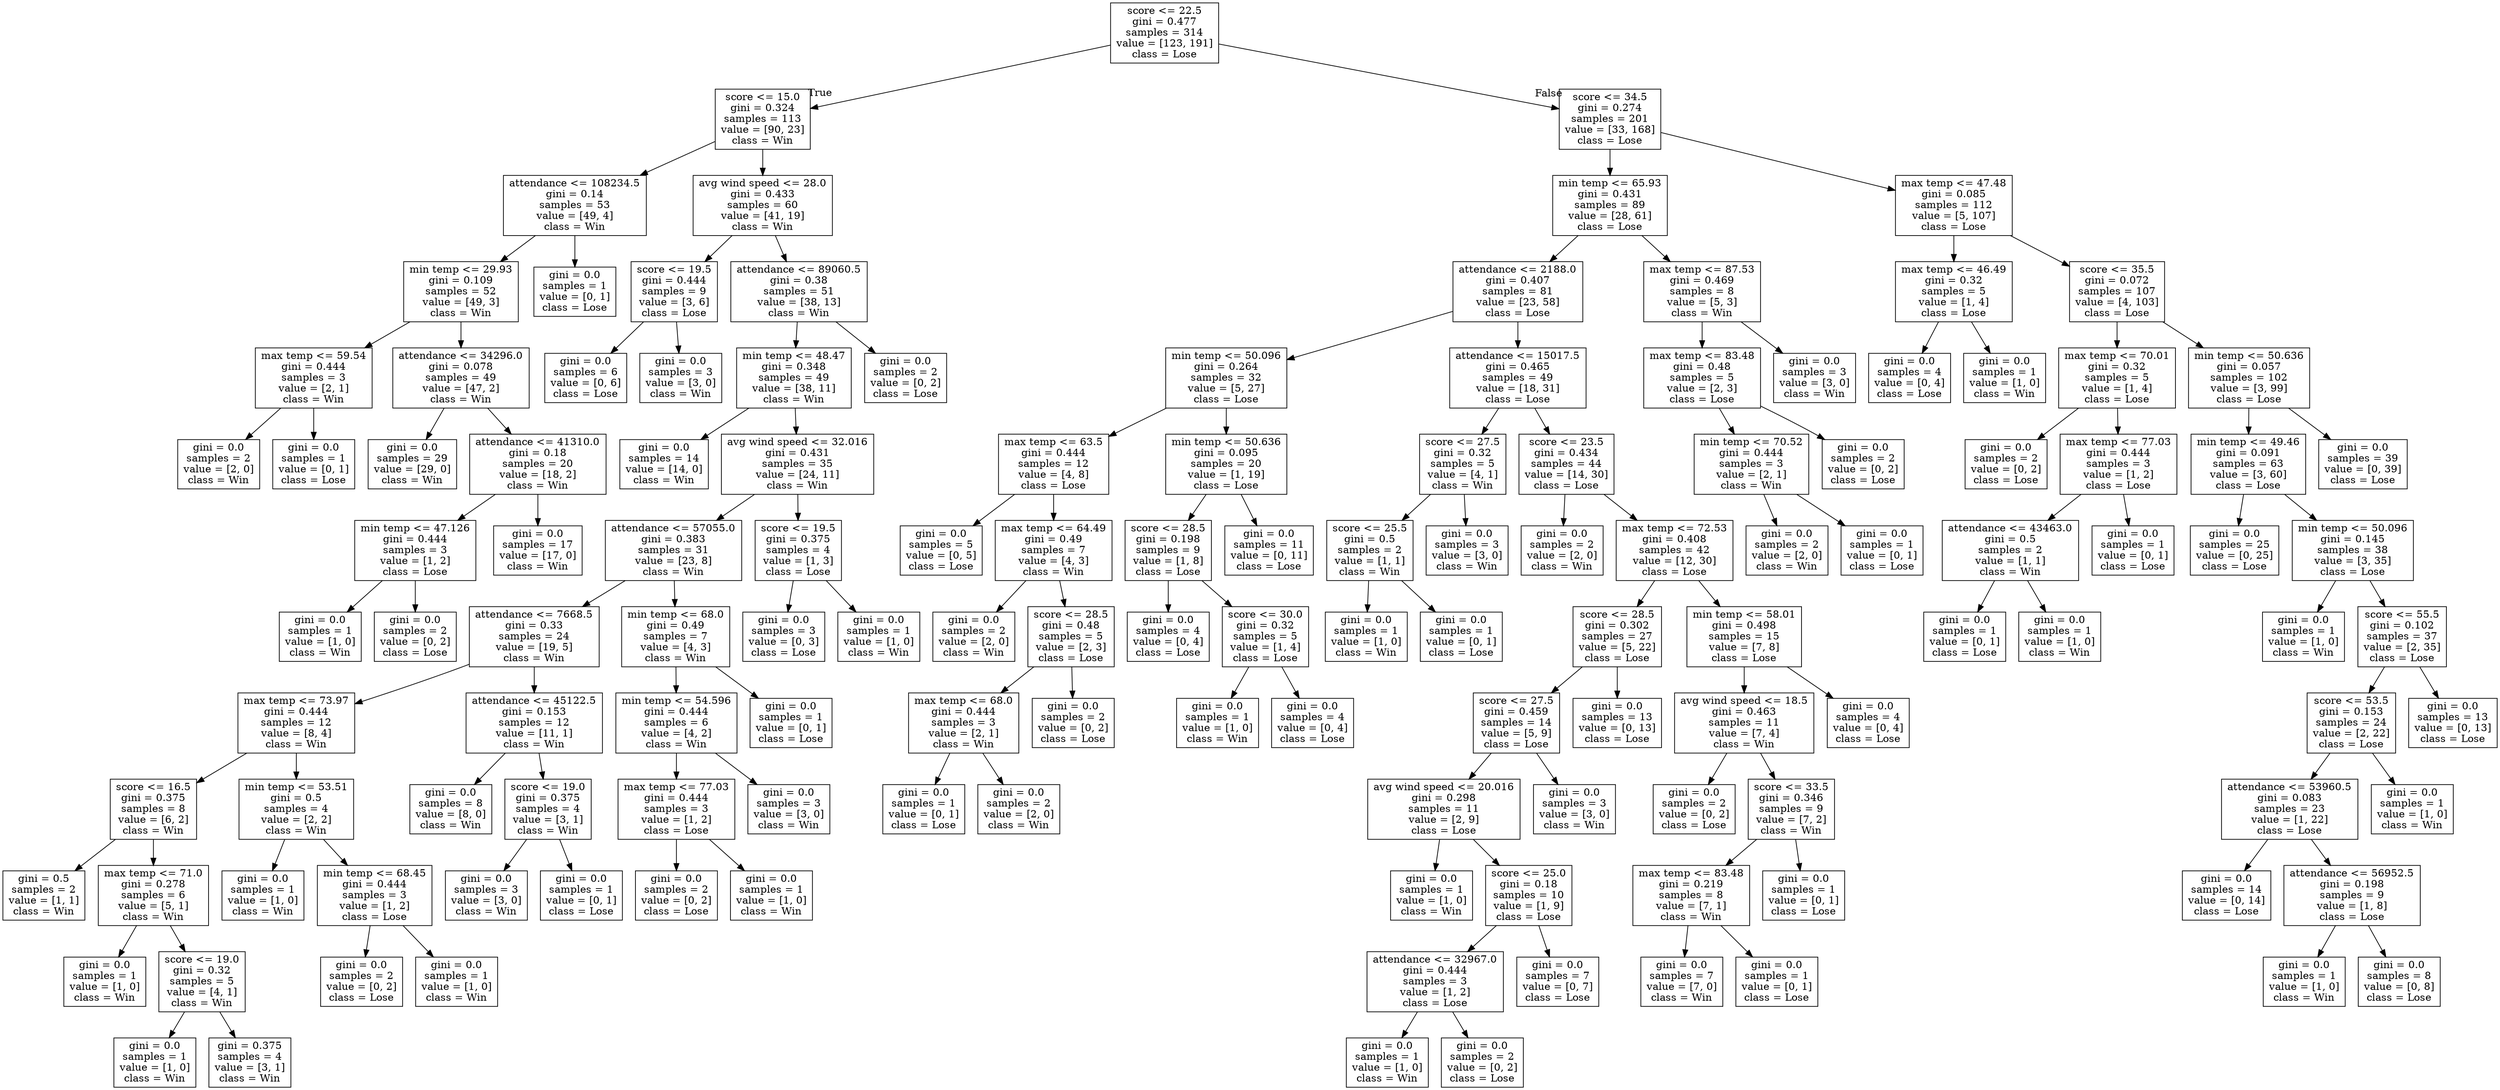 digraph Tree {
node [shape=box] ;
0 [label="score <= 22.5\ngini = 0.477\nsamples = 314\nvalue = [123, 191]\nclass = Lose"] ;
1 [label="score <= 15.0\ngini = 0.324\nsamples = 113\nvalue = [90, 23]\nclass = Win"] ;
0 -> 1 [labeldistance=2.5, labelangle=45, headlabel="True"] ;
2 [label="attendance <= 108234.5\ngini = 0.14\nsamples = 53\nvalue = [49, 4]\nclass = Win"] ;
1 -> 2 ;
3 [label="min temp <= 29.93\ngini = 0.109\nsamples = 52\nvalue = [49, 3]\nclass = Win"] ;
2 -> 3 ;
4 [label="max temp <= 59.54\ngini = 0.444\nsamples = 3\nvalue = [2, 1]\nclass = Win"] ;
3 -> 4 ;
5 [label="gini = 0.0\nsamples = 2\nvalue = [2, 0]\nclass = Win"] ;
4 -> 5 ;
6 [label="gini = 0.0\nsamples = 1\nvalue = [0, 1]\nclass = Lose"] ;
4 -> 6 ;
7 [label="attendance <= 34296.0\ngini = 0.078\nsamples = 49\nvalue = [47, 2]\nclass = Win"] ;
3 -> 7 ;
8 [label="gini = 0.0\nsamples = 29\nvalue = [29, 0]\nclass = Win"] ;
7 -> 8 ;
9 [label="attendance <= 41310.0\ngini = 0.18\nsamples = 20\nvalue = [18, 2]\nclass = Win"] ;
7 -> 9 ;
10 [label="min temp <= 47.126\ngini = 0.444\nsamples = 3\nvalue = [1, 2]\nclass = Lose"] ;
9 -> 10 ;
11 [label="gini = 0.0\nsamples = 1\nvalue = [1, 0]\nclass = Win"] ;
10 -> 11 ;
12 [label="gini = 0.0\nsamples = 2\nvalue = [0, 2]\nclass = Lose"] ;
10 -> 12 ;
13 [label="gini = 0.0\nsamples = 17\nvalue = [17, 0]\nclass = Win"] ;
9 -> 13 ;
14 [label="gini = 0.0\nsamples = 1\nvalue = [0, 1]\nclass = Lose"] ;
2 -> 14 ;
15 [label="avg wind speed <= 28.0\ngini = 0.433\nsamples = 60\nvalue = [41, 19]\nclass = Win"] ;
1 -> 15 ;
16 [label="score <= 19.5\ngini = 0.444\nsamples = 9\nvalue = [3, 6]\nclass = Lose"] ;
15 -> 16 ;
17 [label="gini = 0.0\nsamples = 6\nvalue = [0, 6]\nclass = Lose"] ;
16 -> 17 ;
18 [label="gini = 0.0\nsamples = 3\nvalue = [3, 0]\nclass = Win"] ;
16 -> 18 ;
19 [label="attendance <= 89060.5\ngini = 0.38\nsamples = 51\nvalue = [38, 13]\nclass = Win"] ;
15 -> 19 ;
20 [label="min temp <= 48.47\ngini = 0.348\nsamples = 49\nvalue = [38, 11]\nclass = Win"] ;
19 -> 20 ;
21 [label="gini = 0.0\nsamples = 14\nvalue = [14, 0]\nclass = Win"] ;
20 -> 21 ;
22 [label="avg wind speed <= 32.016\ngini = 0.431\nsamples = 35\nvalue = [24, 11]\nclass = Win"] ;
20 -> 22 ;
23 [label="attendance <= 57055.0\ngini = 0.383\nsamples = 31\nvalue = [23, 8]\nclass = Win"] ;
22 -> 23 ;
24 [label="attendance <= 7668.5\ngini = 0.33\nsamples = 24\nvalue = [19, 5]\nclass = Win"] ;
23 -> 24 ;
25 [label="max temp <= 73.97\ngini = 0.444\nsamples = 12\nvalue = [8, 4]\nclass = Win"] ;
24 -> 25 ;
26 [label="score <= 16.5\ngini = 0.375\nsamples = 8\nvalue = [6, 2]\nclass = Win"] ;
25 -> 26 ;
27 [label="gini = 0.5\nsamples = 2\nvalue = [1, 1]\nclass = Win"] ;
26 -> 27 ;
28 [label="max temp <= 71.0\ngini = 0.278\nsamples = 6\nvalue = [5, 1]\nclass = Win"] ;
26 -> 28 ;
29 [label="gini = 0.0\nsamples = 1\nvalue = [1, 0]\nclass = Win"] ;
28 -> 29 ;
30 [label="score <= 19.0\ngini = 0.32\nsamples = 5\nvalue = [4, 1]\nclass = Win"] ;
28 -> 30 ;
31 [label="gini = 0.0\nsamples = 1\nvalue = [1, 0]\nclass = Win"] ;
30 -> 31 ;
32 [label="gini = 0.375\nsamples = 4\nvalue = [3, 1]\nclass = Win"] ;
30 -> 32 ;
33 [label="min temp <= 53.51\ngini = 0.5\nsamples = 4\nvalue = [2, 2]\nclass = Win"] ;
25 -> 33 ;
34 [label="gini = 0.0\nsamples = 1\nvalue = [1, 0]\nclass = Win"] ;
33 -> 34 ;
35 [label="min temp <= 68.45\ngini = 0.444\nsamples = 3\nvalue = [1, 2]\nclass = Lose"] ;
33 -> 35 ;
36 [label="gini = 0.0\nsamples = 2\nvalue = [0, 2]\nclass = Lose"] ;
35 -> 36 ;
37 [label="gini = 0.0\nsamples = 1\nvalue = [1, 0]\nclass = Win"] ;
35 -> 37 ;
38 [label="attendance <= 45122.5\ngini = 0.153\nsamples = 12\nvalue = [11, 1]\nclass = Win"] ;
24 -> 38 ;
39 [label="gini = 0.0\nsamples = 8\nvalue = [8, 0]\nclass = Win"] ;
38 -> 39 ;
40 [label="score <= 19.0\ngini = 0.375\nsamples = 4\nvalue = [3, 1]\nclass = Win"] ;
38 -> 40 ;
41 [label="gini = 0.0\nsamples = 3\nvalue = [3, 0]\nclass = Win"] ;
40 -> 41 ;
42 [label="gini = 0.0\nsamples = 1\nvalue = [0, 1]\nclass = Lose"] ;
40 -> 42 ;
43 [label="min temp <= 68.0\ngini = 0.49\nsamples = 7\nvalue = [4, 3]\nclass = Win"] ;
23 -> 43 ;
44 [label="min temp <= 54.596\ngini = 0.444\nsamples = 6\nvalue = [4, 2]\nclass = Win"] ;
43 -> 44 ;
45 [label="max temp <= 77.03\ngini = 0.444\nsamples = 3\nvalue = [1, 2]\nclass = Lose"] ;
44 -> 45 ;
46 [label="gini = 0.0\nsamples = 2\nvalue = [0, 2]\nclass = Lose"] ;
45 -> 46 ;
47 [label="gini = 0.0\nsamples = 1\nvalue = [1, 0]\nclass = Win"] ;
45 -> 47 ;
48 [label="gini = 0.0\nsamples = 3\nvalue = [3, 0]\nclass = Win"] ;
44 -> 48 ;
49 [label="gini = 0.0\nsamples = 1\nvalue = [0, 1]\nclass = Lose"] ;
43 -> 49 ;
50 [label="score <= 19.5\ngini = 0.375\nsamples = 4\nvalue = [1, 3]\nclass = Lose"] ;
22 -> 50 ;
51 [label="gini = 0.0\nsamples = 3\nvalue = [0, 3]\nclass = Lose"] ;
50 -> 51 ;
52 [label="gini = 0.0\nsamples = 1\nvalue = [1, 0]\nclass = Win"] ;
50 -> 52 ;
53 [label="gini = 0.0\nsamples = 2\nvalue = [0, 2]\nclass = Lose"] ;
19 -> 53 ;
54 [label="score <= 34.5\ngini = 0.274\nsamples = 201\nvalue = [33, 168]\nclass = Lose"] ;
0 -> 54 [labeldistance=2.5, labelangle=-45, headlabel="False"] ;
55 [label="min temp <= 65.93\ngini = 0.431\nsamples = 89\nvalue = [28, 61]\nclass = Lose"] ;
54 -> 55 ;
56 [label="attendance <= 2188.0\ngini = 0.407\nsamples = 81\nvalue = [23, 58]\nclass = Lose"] ;
55 -> 56 ;
57 [label="min temp <= 50.096\ngini = 0.264\nsamples = 32\nvalue = [5, 27]\nclass = Lose"] ;
56 -> 57 ;
58 [label="max temp <= 63.5\ngini = 0.444\nsamples = 12\nvalue = [4, 8]\nclass = Lose"] ;
57 -> 58 ;
59 [label="gini = 0.0\nsamples = 5\nvalue = [0, 5]\nclass = Lose"] ;
58 -> 59 ;
60 [label="max temp <= 64.49\ngini = 0.49\nsamples = 7\nvalue = [4, 3]\nclass = Win"] ;
58 -> 60 ;
61 [label="gini = 0.0\nsamples = 2\nvalue = [2, 0]\nclass = Win"] ;
60 -> 61 ;
62 [label="score <= 28.5\ngini = 0.48\nsamples = 5\nvalue = [2, 3]\nclass = Lose"] ;
60 -> 62 ;
63 [label="max temp <= 68.0\ngini = 0.444\nsamples = 3\nvalue = [2, 1]\nclass = Win"] ;
62 -> 63 ;
64 [label="gini = 0.0\nsamples = 1\nvalue = [0, 1]\nclass = Lose"] ;
63 -> 64 ;
65 [label="gini = 0.0\nsamples = 2\nvalue = [2, 0]\nclass = Win"] ;
63 -> 65 ;
66 [label="gini = 0.0\nsamples = 2\nvalue = [0, 2]\nclass = Lose"] ;
62 -> 66 ;
67 [label="min temp <= 50.636\ngini = 0.095\nsamples = 20\nvalue = [1, 19]\nclass = Lose"] ;
57 -> 67 ;
68 [label="score <= 28.5\ngini = 0.198\nsamples = 9\nvalue = [1, 8]\nclass = Lose"] ;
67 -> 68 ;
69 [label="gini = 0.0\nsamples = 4\nvalue = [0, 4]\nclass = Lose"] ;
68 -> 69 ;
70 [label="score <= 30.0\ngini = 0.32\nsamples = 5\nvalue = [1, 4]\nclass = Lose"] ;
68 -> 70 ;
71 [label="gini = 0.0\nsamples = 1\nvalue = [1, 0]\nclass = Win"] ;
70 -> 71 ;
72 [label="gini = 0.0\nsamples = 4\nvalue = [0, 4]\nclass = Lose"] ;
70 -> 72 ;
73 [label="gini = 0.0\nsamples = 11\nvalue = [0, 11]\nclass = Lose"] ;
67 -> 73 ;
74 [label="attendance <= 15017.5\ngini = 0.465\nsamples = 49\nvalue = [18, 31]\nclass = Lose"] ;
56 -> 74 ;
75 [label="score <= 27.5\ngini = 0.32\nsamples = 5\nvalue = [4, 1]\nclass = Win"] ;
74 -> 75 ;
76 [label="score <= 25.5\ngini = 0.5\nsamples = 2\nvalue = [1, 1]\nclass = Win"] ;
75 -> 76 ;
77 [label="gini = 0.0\nsamples = 1\nvalue = [1, 0]\nclass = Win"] ;
76 -> 77 ;
78 [label="gini = 0.0\nsamples = 1\nvalue = [0, 1]\nclass = Lose"] ;
76 -> 78 ;
79 [label="gini = 0.0\nsamples = 3\nvalue = [3, 0]\nclass = Win"] ;
75 -> 79 ;
80 [label="score <= 23.5\ngini = 0.434\nsamples = 44\nvalue = [14, 30]\nclass = Lose"] ;
74 -> 80 ;
81 [label="gini = 0.0\nsamples = 2\nvalue = [2, 0]\nclass = Win"] ;
80 -> 81 ;
82 [label="max temp <= 72.53\ngini = 0.408\nsamples = 42\nvalue = [12, 30]\nclass = Lose"] ;
80 -> 82 ;
83 [label="score <= 28.5\ngini = 0.302\nsamples = 27\nvalue = [5, 22]\nclass = Lose"] ;
82 -> 83 ;
84 [label="score <= 27.5\ngini = 0.459\nsamples = 14\nvalue = [5, 9]\nclass = Lose"] ;
83 -> 84 ;
85 [label="avg wind speed <= 20.016\ngini = 0.298\nsamples = 11\nvalue = [2, 9]\nclass = Lose"] ;
84 -> 85 ;
86 [label="gini = 0.0\nsamples = 1\nvalue = [1, 0]\nclass = Win"] ;
85 -> 86 ;
87 [label="score <= 25.0\ngini = 0.18\nsamples = 10\nvalue = [1, 9]\nclass = Lose"] ;
85 -> 87 ;
88 [label="attendance <= 32967.0\ngini = 0.444\nsamples = 3\nvalue = [1, 2]\nclass = Lose"] ;
87 -> 88 ;
89 [label="gini = 0.0\nsamples = 1\nvalue = [1, 0]\nclass = Win"] ;
88 -> 89 ;
90 [label="gini = 0.0\nsamples = 2\nvalue = [0, 2]\nclass = Lose"] ;
88 -> 90 ;
91 [label="gini = 0.0\nsamples = 7\nvalue = [0, 7]\nclass = Lose"] ;
87 -> 91 ;
92 [label="gini = 0.0\nsamples = 3\nvalue = [3, 0]\nclass = Win"] ;
84 -> 92 ;
93 [label="gini = 0.0\nsamples = 13\nvalue = [0, 13]\nclass = Lose"] ;
83 -> 93 ;
94 [label="min temp <= 58.01\ngini = 0.498\nsamples = 15\nvalue = [7, 8]\nclass = Lose"] ;
82 -> 94 ;
95 [label="avg wind speed <= 18.5\ngini = 0.463\nsamples = 11\nvalue = [7, 4]\nclass = Win"] ;
94 -> 95 ;
96 [label="gini = 0.0\nsamples = 2\nvalue = [0, 2]\nclass = Lose"] ;
95 -> 96 ;
97 [label="score <= 33.5\ngini = 0.346\nsamples = 9\nvalue = [7, 2]\nclass = Win"] ;
95 -> 97 ;
98 [label="max temp <= 83.48\ngini = 0.219\nsamples = 8\nvalue = [7, 1]\nclass = Win"] ;
97 -> 98 ;
99 [label="gini = 0.0\nsamples = 7\nvalue = [7, 0]\nclass = Win"] ;
98 -> 99 ;
100 [label="gini = 0.0\nsamples = 1\nvalue = [0, 1]\nclass = Lose"] ;
98 -> 100 ;
101 [label="gini = 0.0\nsamples = 1\nvalue = [0, 1]\nclass = Lose"] ;
97 -> 101 ;
102 [label="gini = 0.0\nsamples = 4\nvalue = [0, 4]\nclass = Lose"] ;
94 -> 102 ;
103 [label="max temp <= 87.53\ngini = 0.469\nsamples = 8\nvalue = [5, 3]\nclass = Win"] ;
55 -> 103 ;
104 [label="max temp <= 83.48\ngini = 0.48\nsamples = 5\nvalue = [2, 3]\nclass = Lose"] ;
103 -> 104 ;
105 [label="min temp <= 70.52\ngini = 0.444\nsamples = 3\nvalue = [2, 1]\nclass = Win"] ;
104 -> 105 ;
106 [label="gini = 0.0\nsamples = 2\nvalue = [2, 0]\nclass = Win"] ;
105 -> 106 ;
107 [label="gini = 0.0\nsamples = 1\nvalue = [0, 1]\nclass = Lose"] ;
105 -> 107 ;
108 [label="gini = 0.0\nsamples = 2\nvalue = [0, 2]\nclass = Lose"] ;
104 -> 108 ;
109 [label="gini = 0.0\nsamples = 3\nvalue = [3, 0]\nclass = Win"] ;
103 -> 109 ;
110 [label="max temp <= 47.48\ngini = 0.085\nsamples = 112\nvalue = [5, 107]\nclass = Lose"] ;
54 -> 110 ;
111 [label="max temp <= 46.49\ngini = 0.32\nsamples = 5\nvalue = [1, 4]\nclass = Lose"] ;
110 -> 111 ;
112 [label="gini = 0.0\nsamples = 4\nvalue = [0, 4]\nclass = Lose"] ;
111 -> 112 ;
113 [label="gini = 0.0\nsamples = 1\nvalue = [1, 0]\nclass = Win"] ;
111 -> 113 ;
114 [label="score <= 35.5\ngini = 0.072\nsamples = 107\nvalue = [4, 103]\nclass = Lose"] ;
110 -> 114 ;
115 [label="max temp <= 70.01\ngini = 0.32\nsamples = 5\nvalue = [1, 4]\nclass = Lose"] ;
114 -> 115 ;
116 [label="gini = 0.0\nsamples = 2\nvalue = [0, 2]\nclass = Lose"] ;
115 -> 116 ;
117 [label="max temp <= 77.03\ngini = 0.444\nsamples = 3\nvalue = [1, 2]\nclass = Lose"] ;
115 -> 117 ;
118 [label="attendance <= 43463.0\ngini = 0.5\nsamples = 2\nvalue = [1, 1]\nclass = Win"] ;
117 -> 118 ;
119 [label="gini = 0.0\nsamples = 1\nvalue = [0, 1]\nclass = Lose"] ;
118 -> 119 ;
120 [label="gini = 0.0\nsamples = 1\nvalue = [1, 0]\nclass = Win"] ;
118 -> 120 ;
121 [label="gini = 0.0\nsamples = 1\nvalue = [0, 1]\nclass = Lose"] ;
117 -> 121 ;
122 [label="min temp <= 50.636\ngini = 0.057\nsamples = 102\nvalue = [3, 99]\nclass = Lose"] ;
114 -> 122 ;
123 [label="min temp <= 49.46\ngini = 0.091\nsamples = 63\nvalue = [3, 60]\nclass = Lose"] ;
122 -> 123 ;
124 [label="gini = 0.0\nsamples = 25\nvalue = [0, 25]\nclass = Lose"] ;
123 -> 124 ;
125 [label="min temp <= 50.096\ngini = 0.145\nsamples = 38\nvalue = [3, 35]\nclass = Lose"] ;
123 -> 125 ;
126 [label="gini = 0.0\nsamples = 1\nvalue = [1, 0]\nclass = Win"] ;
125 -> 126 ;
127 [label="score <= 55.5\ngini = 0.102\nsamples = 37\nvalue = [2, 35]\nclass = Lose"] ;
125 -> 127 ;
128 [label="score <= 53.5\ngini = 0.153\nsamples = 24\nvalue = [2, 22]\nclass = Lose"] ;
127 -> 128 ;
129 [label="attendance <= 53960.5\ngini = 0.083\nsamples = 23\nvalue = [1, 22]\nclass = Lose"] ;
128 -> 129 ;
130 [label="gini = 0.0\nsamples = 14\nvalue = [0, 14]\nclass = Lose"] ;
129 -> 130 ;
131 [label="attendance <= 56952.5\ngini = 0.198\nsamples = 9\nvalue = [1, 8]\nclass = Lose"] ;
129 -> 131 ;
132 [label="gini = 0.0\nsamples = 1\nvalue = [1, 0]\nclass = Win"] ;
131 -> 132 ;
133 [label="gini = 0.0\nsamples = 8\nvalue = [0, 8]\nclass = Lose"] ;
131 -> 133 ;
134 [label="gini = 0.0\nsamples = 1\nvalue = [1, 0]\nclass = Win"] ;
128 -> 134 ;
135 [label="gini = 0.0\nsamples = 13\nvalue = [0, 13]\nclass = Lose"] ;
127 -> 135 ;
136 [label="gini = 0.0\nsamples = 39\nvalue = [0, 39]\nclass = Lose"] ;
122 -> 136 ;
}